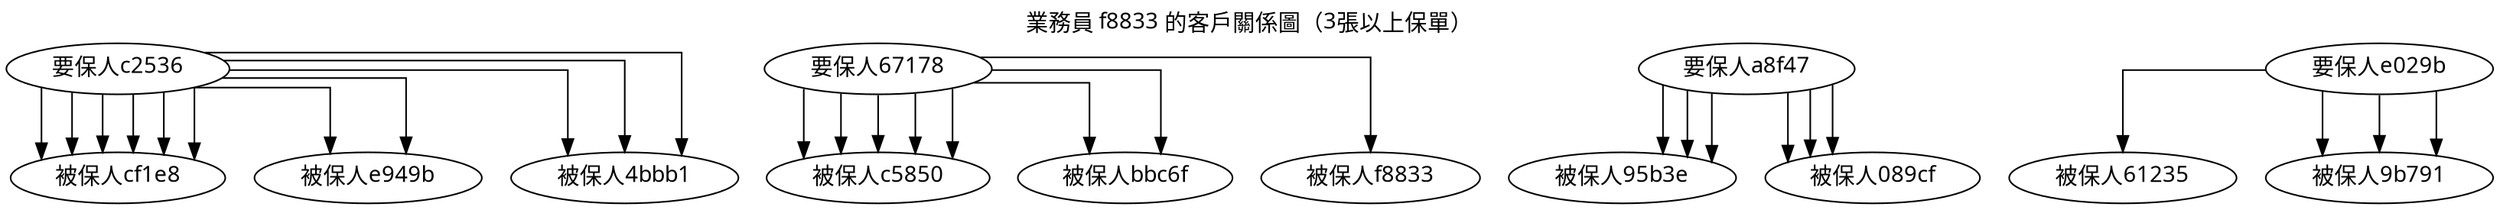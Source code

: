 digraph G {
graph [fontname="Tahoma"];
labelloc="t";
label="業務員 f8833 的客戶關係圖（3張以上保單）";
splines=ortho;
node [height=0.1,fontname="Tahoma"];
"要保人c2536" -> "被保人cf1e8" [len=2.0];
"要保人c2536" -> "被保人cf1e8" [len=2.0];
"要保人c2536" -> "被保人e949b" [len=2.0];
"要保人c2536" -> "被保人cf1e8" [len=2.0];
"要保人c2536" -> "被保人4bbb1" [len=2.0];
"要保人c2536" -> "被保人e949b" [len=2.0];
"要保人c2536" -> "被保人4bbb1" [len=2.0];
"要保人c2536" -> "被保人cf1e8" [len=2.0];
"要保人c2536" -> "被保人4bbb1" [len=2.0];
"要保人c2536" -> "被保人cf1e8" [len=2.0];
"要保人c2536" -> "被保人cf1e8" [len=2.0];
"要保人67178" -> "被保人c5850" [len=2.0];
"要保人67178" -> "被保人c5850" [len=2.0];
"要保人67178" -> "被保人c5850" [len=2.0];
"要保人67178" -> "被保人bbc6f" [len=2.0];
"要保人67178" -> "被保人f8833" [len=2.0];
"要保人67178" -> "被保人bbc6f" [len=2.0];
"要保人67178" -> "被保人c5850" [len=2.0];
"要保人67178" -> "被保人c5850" [len=2.0];
"要保人a8f47" -> "被保人95b3e" [len=2.0];
"要保人a8f47" -> "被保人95b3e" [len=2.0];
"要保人a8f47" -> "被保人95b3e" [len=2.0];
"要保人a8f47" -> "被保人089cf" [len=2.0];
"要保人a8f47" -> "被保人089cf" [len=2.0];
"要保人a8f47" -> "被保人089cf" [len=2.0];
"要保人e029b" -> "被保人61235" [len=2.0];
"要保人e029b" -> "被保人9b791" [len=2.0];
"要保人e029b" -> "被保人9b791" [len=2.0];
"要保人e029b" -> "被保人9b791" [len=2.0];
}